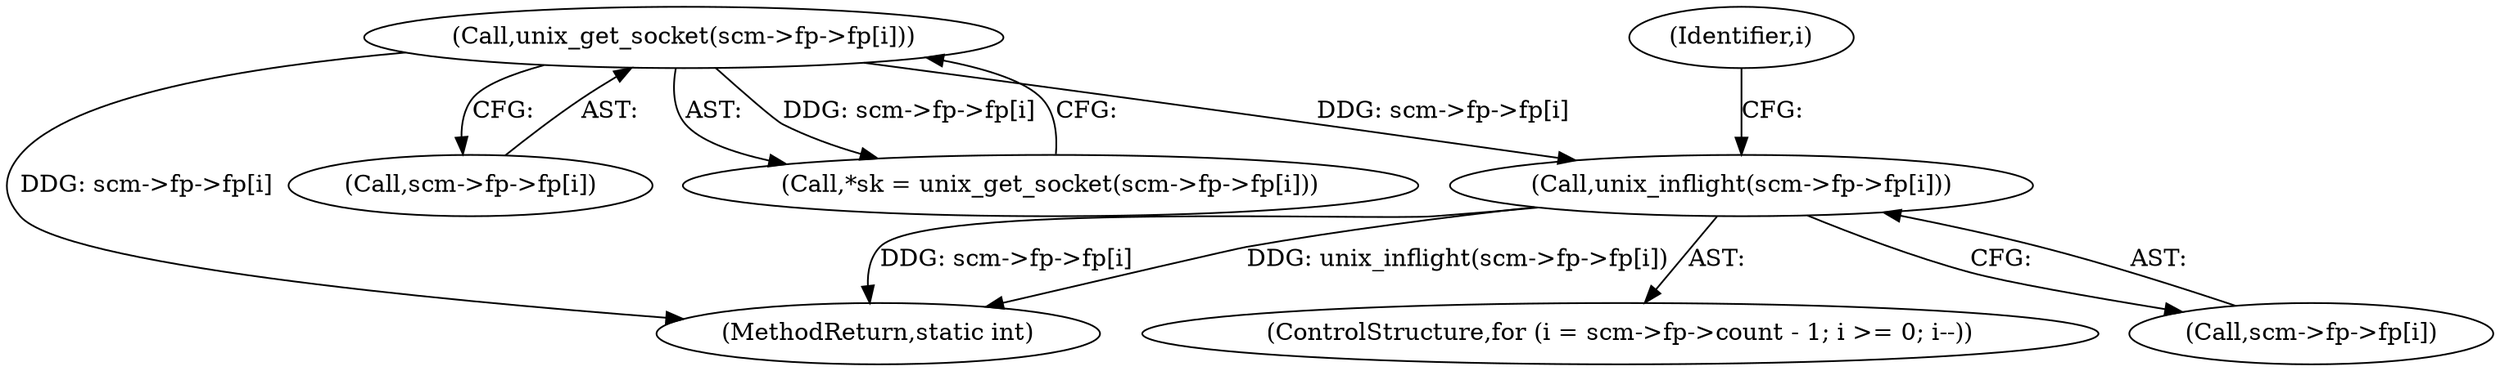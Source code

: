 digraph "0_linux_712f4aad406bb1ed67f3f98d04c044191f0ff593@pointer" {
"1000201" [label="(Call,unix_inflight(scm->fp->fp[i]))"];
"1000139" [label="(Call,unix_get_socket(scm->fp->fp[i]))"];
"1000201" [label="(Call,unix_inflight(scm->fp->fp[i]))"];
"1000211" [label="(MethodReturn,static int)"];
"1000139" [label="(Call,unix_get_socket(scm->fp->fp[i]))"];
"1000140" [label="(Call,scm->fp->fp[i])"];
"1000186" [label="(ControlStructure,for (i = scm->fp->count - 1; i >= 0; i--))"];
"1000202" [label="(Call,scm->fp->fp[i])"];
"1000137" [label="(Call,*sk = unix_get_socket(scm->fp->fp[i]))"];
"1000200" [label="(Identifier,i)"];
"1000201" -> "1000186"  [label="AST: "];
"1000201" -> "1000202"  [label="CFG: "];
"1000202" -> "1000201"  [label="AST: "];
"1000200" -> "1000201"  [label="CFG: "];
"1000201" -> "1000211"  [label="DDG: unix_inflight(scm->fp->fp[i])"];
"1000201" -> "1000211"  [label="DDG: scm->fp->fp[i]"];
"1000139" -> "1000201"  [label="DDG: scm->fp->fp[i]"];
"1000139" -> "1000137"  [label="AST: "];
"1000139" -> "1000140"  [label="CFG: "];
"1000140" -> "1000139"  [label="AST: "];
"1000137" -> "1000139"  [label="CFG: "];
"1000139" -> "1000211"  [label="DDG: scm->fp->fp[i]"];
"1000139" -> "1000137"  [label="DDG: scm->fp->fp[i]"];
}

